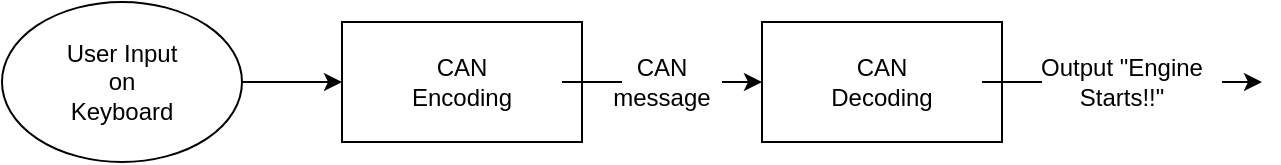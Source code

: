 <mxfile version="17.4.2" type="device"><diagram id="ssBCXDrHlofROnFYgYbK" name="Page-1"><mxGraphModel dx="1355" dy="878" grid="1" gridSize="10" guides="1" tooltips="1" connect="1" arrows="1" fold="1" page="1" pageScale="1" pageWidth="850" pageHeight="1100" math="0" shadow="0"><root><mxCell id="0"/><mxCell id="1" parent="0"/><mxCell id="0Mo_xYmYqTYdq9TJLEDP-15" value="CAN message" style="text;html=1;strokeColor=none;fillColor=none;align=center;verticalAlign=middle;whiteSpace=wrap;rounded=0;" parent="1" vertex="1"><mxGeometry x="380" y="145" width="60" height="30" as="geometry"/></mxCell><mxCell id="0Mo_xYmYqTYdq9TJLEDP-7" style="edgeStyle=orthogonalEdgeStyle;rounded=0;orthogonalLoop=1;jettySize=auto;html=1;exitX=1;exitY=0.5;exitDx=0;exitDy=0;entryX=0;entryY=0.5;entryDx=0;entryDy=0;" parent="1" source="0Mo_xYmYqTYdq9TJLEDP-2" target="0Mo_xYmYqTYdq9TJLEDP-5" edge="1"><mxGeometry relative="1" as="geometry"/></mxCell><mxCell id="0Mo_xYmYqTYdq9TJLEDP-2" value="" style="ellipse;whiteSpace=wrap;html=1;" parent="1" vertex="1"><mxGeometry x="80" y="120" width="120" height="80" as="geometry"/></mxCell><mxCell id="0Mo_xYmYqTYdq9TJLEDP-3" value="User Input on Keyboard" style="text;html=1;strokeColor=none;fillColor=none;align=center;verticalAlign=middle;whiteSpace=wrap;rounded=0;" parent="1" vertex="1"><mxGeometry x="110" y="145" width="60" height="30" as="geometry"/></mxCell><mxCell id="0Mo_xYmYqTYdq9TJLEDP-12" style="edgeStyle=orthogonalEdgeStyle;rounded=0;orthogonalLoop=1;jettySize=auto;html=1;exitX=1;exitY=0.5;exitDx=0;exitDy=0;startArrow=none;" parent="1" source="0Mo_xYmYqTYdq9TJLEDP-15" edge="1"><mxGeometry relative="1" as="geometry"><mxPoint x="460" y="160" as="targetPoint"/></mxGeometry></mxCell><mxCell id="0Mo_xYmYqTYdq9TJLEDP-5" value="" style="rounded=0;whiteSpace=wrap;html=1;" parent="1" vertex="1"><mxGeometry x="250" y="130" width="120" height="60" as="geometry"/></mxCell><mxCell id="0Mo_xYmYqTYdq9TJLEDP-6" value="CAN Encoding" style="text;html=1;strokeColor=none;fillColor=none;align=center;verticalAlign=middle;whiteSpace=wrap;rounded=0;" parent="1" vertex="1"><mxGeometry x="280" y="145" width="60" height="30" as="geometry"/></mxCell><mxCell id="0Mo_xYmYqTYdq9TJLEDP-13" style="edgeStyle=orthogonalEdgeStyle;rounded=0;orthogonalLoop=1;jettySize=auto;html=1;exitX=1;exitY=0.5;exitDx=0;exitDy=0;startArrow=none;" parent="1" source="0Mo_xYmYqTYdq9TJLEDP-14" edge="1"><mxGeometry relative="1" as="geometry"><mxPoint x="710" y="160" as="targetPoint"/></mxGeometry></mxCell><mxCell id="0Mo_xYmYqTYdq9TJLEDP-10" value="" style="rounded=0;whiteSpace=wrap;html=1;" parent="1" vertex="1"><mxGeometry x="460" y="130" width="120" height="60" as="geometry"/></mxCell><mxCell id="0Mo_xYmYqTYdq9TJLEDP-11" value="CAN Decoding" style="text;html=1;strokeColor=none;fillColor=none;align=center;verticalAlign=middle;whiteSpace=wrap;rounded=0;" parent="1" vertex="1"><mxGeometry x="490" y="145" width="60" height="30" as="geometry"/></mxCell><mxCell id="0Mo_xYmYqTYdq9TJLEDP-16" value="" style="edgeStyle=orthogonalEdgeStyle;rounded=0;orthogonalLoop=1;jettySize=auto;html=1;exitX=1;exitY=0.5;exitDx=0;exitDy=0;endArrow=none;" parent="1" source="0Mo_xYmYqTYdq9TJLEDP-5" target="0Mo_xYmYqTYdq9TJLEDP-15" edge="1"><mxGeometry relative="1" as="geometry"><mxPoint x="370" y="160.0" as="sourcePoint"/><mxPoint x="460" y="160.0" as="targetPoint"/></mxGeometry></mxCell><mxCell id="0Mo_xYmYqTYdq9TJLEDP-14" value="Output &quot;Engine Starts!!&quot;" style="text;html=1;strokeColor=none;fillColor=none;align=center;verticalAlign=middle;whiteSpace=wrap;rounded=0;" parent="1" vertex="1"><mxGeometry x="590" y="145" width="100" height="30" as="geometry"/></mxCell><mxCell id="0Mo_xYmYqTYdq9TJLEDP-17" value="" style="edgeStyle=orthogonalEdgeStyle;rounded=0;orthogonalLoop=1;jettySize=auto;html=1;exitX=1;exitY=0.5;exitDx=0;exitDy=0;endArrow=none;" parent="1" source="0Mo_xYmYqTYdq9TJLEDP-10" target="0Mo_xYmYqTYdq9TJLEDP-14" edge="1"><mxGeometry relative="1" as="geometry"><mxPoint x="710" y="160.0" as="targetPoint"/><mxPoint x="580" y="160.0" as="sourcePoint"/></mxGeometry></mxCell></root></mxGraphModel></diagram></mxfile>